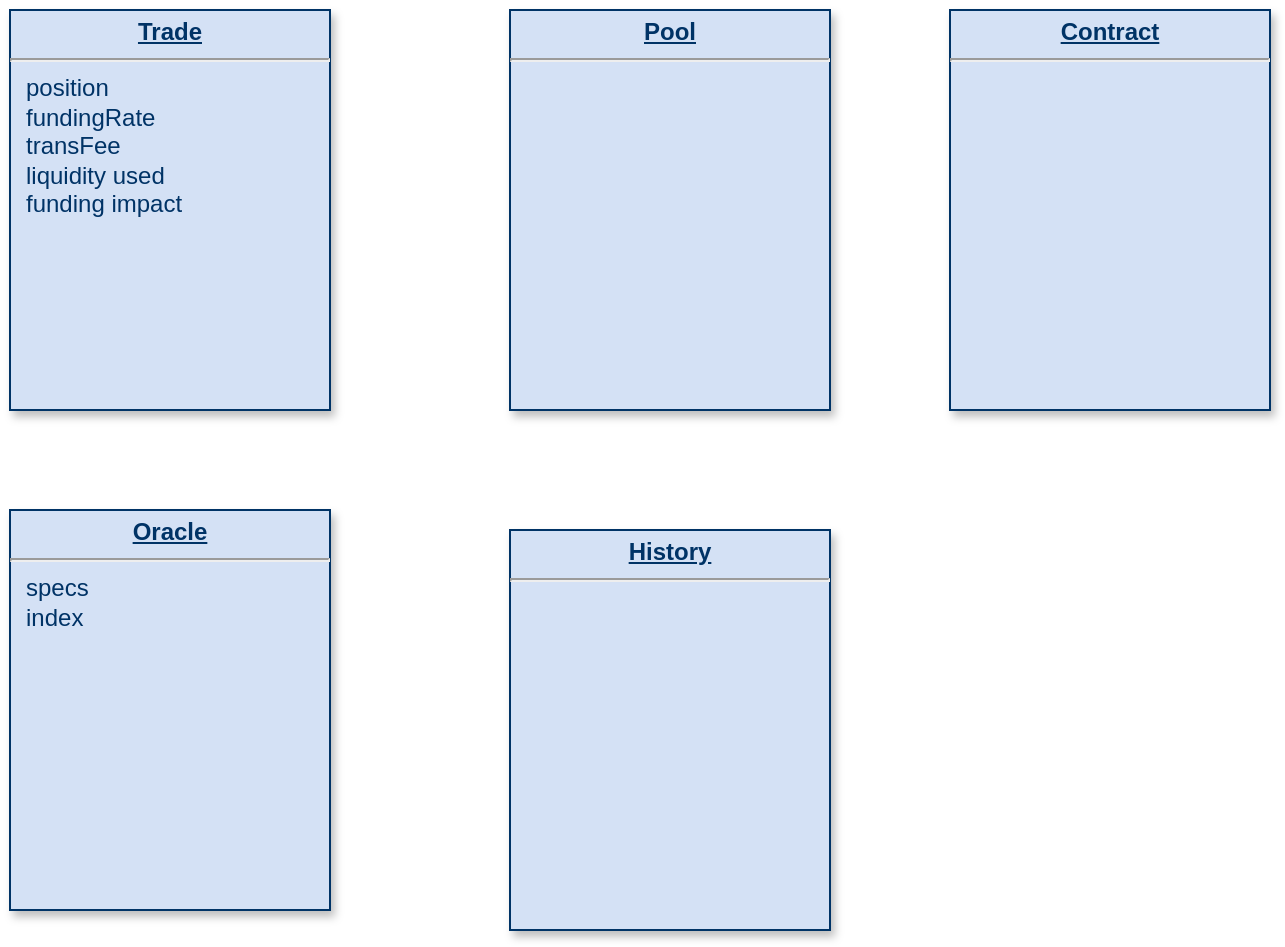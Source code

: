 <mxfile version="14.6.11" type="github">
  <diagram name="Page-1" id="efa7a0a1-bf9b-a30e-e6df-94a7791c09e9">
    <mxGraphModel dx="2066" dy="1026" grid="1" gridSize="10" guides="1" tooltips="1" connect="1" arrows="1" fold="1" page="1" pageScale="1" pageWidth="826" pageHeight="1169" background="#ffffff" math="0" shadow="0">
      <root>
        <mxCell id="0" />
        <mxCell id="1" parent="0" />
        <mxCell id="29" value="&lt;p style=&quot;margin: 0px ; margin-top: 4px ; text-align: center ; text-decoration: underline&quot;&gt;&lt;strong&gt;Trade&lt;/strong&gt;&lt;/p&gt;&lt;hr&gt;&lt;p style=&quot;margin: 0px ; margin-left: 8px&quot;&gt;position&amp;nbsp;&lt;/p&gt;&lt;p style=&quot;margin: 0px ; margin-left: 8px&quot;&gt;fundingRate&lt;/p&gt;&lt;p style=&quot;margin: 0px ; margin-left: 8px&quot;&gt;transFee&lt;/p&gt;&lt;p style=&quot;margin: 0px ; margin-left: 8px&quot;&gt;liquidity used&lt;/p&gt;&lt;p style=&quot;margin: 0px ; margin-left: 8px&quot;&gt;funding impact&lt;/p&gt;" style="verticalAlign=top;align=left;overflow=fill;fontSize=12;fontFamily=Helvetica;html=1;strokeColor=#003366;shadow=1;fillColor=#D4E1F5;fontColor=#003366" parent="1" vertex="1">
          <mxGeometry x="150.0" y="90.0" width="160" height="200" as="geometry" />
        </mxCell>
        <mxCell id="pfd2CYomry-yzLLtm0aC-114" value="&lt;p style=&quot;margin: 0px ; margin-top: 4px ; text-align: center ; text-decoration: underline&quot;&gt;&lt;b&gt;Pool&lt;/b&gt;&lt;/p&gt;&lt;hr&gt;&lt;p style=&quot;margin: 0px ; margin-left: 8px&quot;&gt;&lt;br&gt;&lt;/p&gt;" style="verticalAlign=top;align=left;overflow=fill;fontSize=12;fontFamily=Helvetica;html=1;strokeColor=#003366;shadow=1;fillColor=#D4E1F5;fontColor=#003366" vertex="1" parent="1">
          <mxGeometry x="400.0" y="90.0" width="160" height="200" as="geometry" />
        </mxCell>
        <mxCell id="pfd2CYomry-yzLLtm0aC-116" value="&lt;p style=&quot;margin: 0px ; margin-top: 4px ; text-align: center ; text-decoration: underline&quot;&gt;&lt;b&gt;Oracle&lt;/b&gt;&lt;/p&gt;&lt;hr&gt;&lt;p style=&quot;margin: 0px ; margin-left: 8px&quot;&gt;specs&lt;/p&gt;&lt;p style=&quot;margin: 0px ; margin-left: 8px&quot;&gt;index&lt;/p&gt;" style="verticalAlign=top;align=left;overflow=fill;fontSize=12;fontFamily=Helvetica;html=1;strokeColor=#003366;shadow=1;fillColor=#D4E1F5;fontColor=#003366" vertex="1" parent="1">
          <mxGeometry x="150.0" y="340.0" width="160" height="200" as="geometry" />
        </mxCell>
        <mxCell id="pfd2CYomry-yzLLtm0aC-117" value="&lt;p style=&quot;margin: 0px ; margin-top: 4px ; text-align: center ; text-decoration: underline&quot;&gt;&lt;b&gt;History&lt;/b&gt;&lt;/p&gt;&lt;hr&gt;&lt;p style=&quot;margin: 0px ; margin-left: 8px&quot;&gt;&lt;br&gt;&lt;/p&gt;" style="verticalAlign=top;align=left;overflow=fill;fontSize=12;fontFamily=Helvetica;html=1;strokeColor=#003366;shadow=1;fillColor=#D4E1F5;fontColor=#003366" vertex="1" parent="1">
          <mxGeometry x="400.0" y="350.0" width="160" height="200" as="geometry" />
        </mxCell>
        <mxCell id="pfd2CYomry-yzLLtm0aC-118" value="&lt;p style=&quot;margin: 0px ; margin-top: 4px ; text-align: center ; text-decoration: underline&quot;&gt;&lt;b&gt;Contract&lt;/b&gt;&lt;/p&gt;&lt;hr&gt;&lt;p style=&quot;margin: 0px ; margin-left: 8px&quot;&gt;&lt;br&gt;&lt;/p&gt;" style="verticalAlign=top;align=left;overflow=fill;fontSize=12;fontFamily=Helvetica;html=1;strokeColor=#003366;shadow=1;fillColor=#D4E1F5;fontColor=#003366" vertex="1" parent="1">
          <mxGeometry x="620.0" y="90.0" width="160" height="200" as="geometry" />
        </mxCell>
      </root>
    </mxGraphModel>
  </diagram>
</mxfile>
